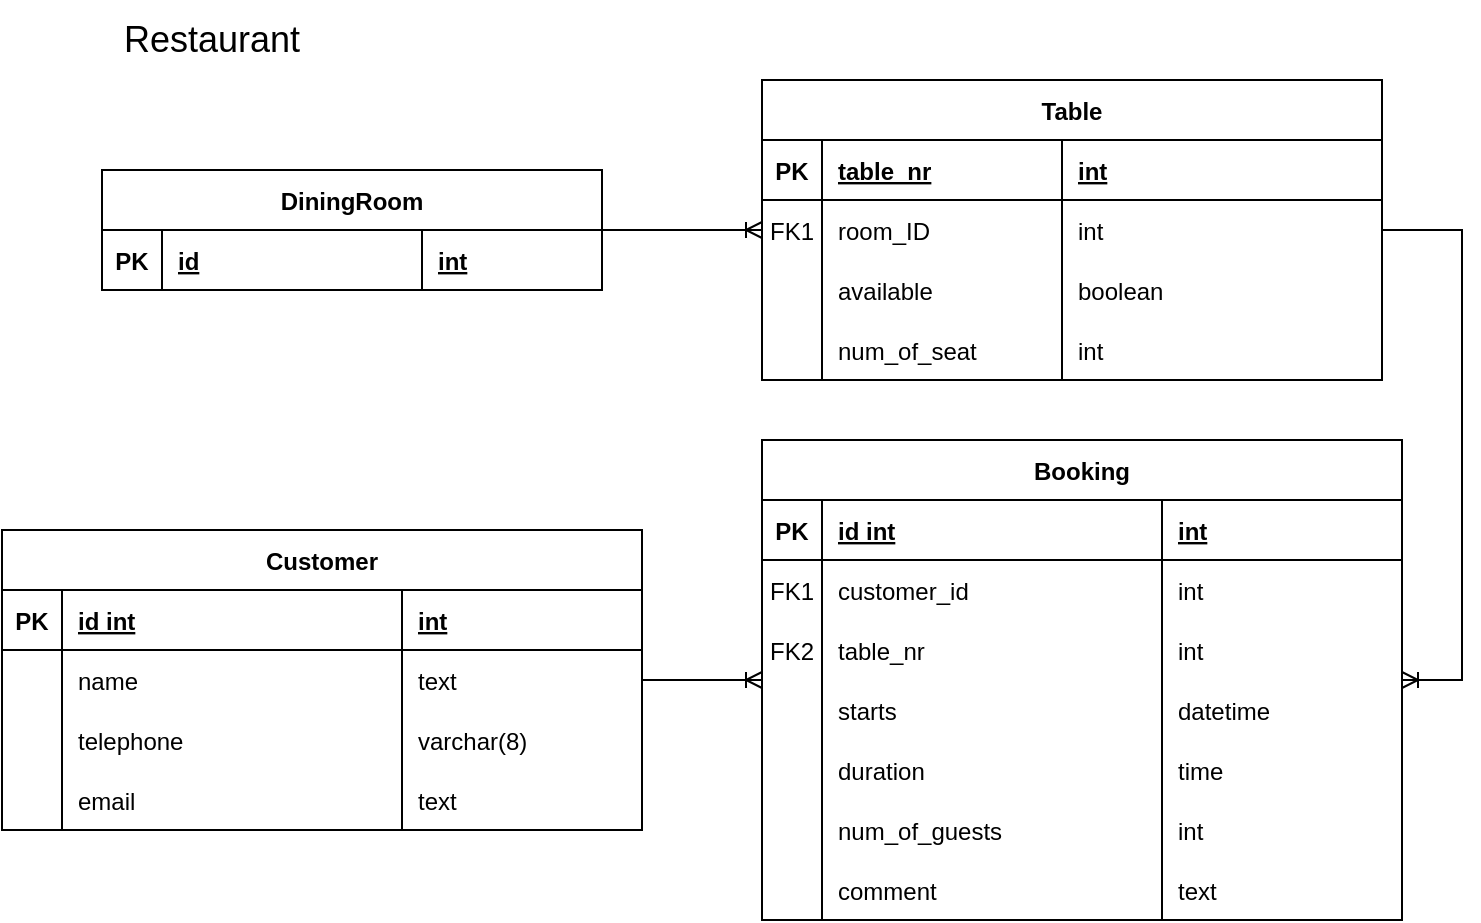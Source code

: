 <mxfile version="23.0.2" type="github">
  <diagram id="R2lEEEUBdFMjLlhIrx00" name="Page-1">
    <mxGraphModel dx="1034" dy="446" grid="1" gridSize="10" guides="1" tooltips="1" connect="1" arrows="1" fold="1" page="1" pageScale="1" pageWidth="850" pageHeight="1100" math="0" shadow="0" extFonts="Permanent Marker^https://fonts.googleapis.com/css?family=Permanent+Marker">
      <root>
        <mxCell id="0" />
        <mxCell id="1" parent="0" />
        <mxCell id="bKWBPg2gijmFO8xK1Out-1" value="Table" style="shape=table;startSize=30;container=1;collapsible=1;childLayout=tableLayout;fixedRows=1;rowLines=0;fontStyle=1;align=center;resizeLast=1;" vertex="1" parent="1">
          <mxGeometry x="390" y="60" width="310" height="150" as="geometry" />
        </mxCell>
        <mxCell id="bKWBPg2gijmFO8xK1Out-2" value="" style="shape=partialRectangle;collapsible=0;dropTarget=0;pointerEvents=0;fillColor=none;points=[[0,0.5],[1,0.5]];portConstraint=eastwest;top=0;left=0;right=0;bottom=1;" vertex="1" parent="bKWBPg2gijmFO8xK1Out-1">
          <mxGeometry y="30" width="310" height="30" as="geometry" />
        </mxCell>
        <mxCell id="bKWBPg2gijmFO8xK1Out-3" value="PK" style="shape=partialRectangle;overflow=hidden;connectable=0;fillColor=none;top=0;left=0;bottom=0;right=0;fontStyle=1;" vertex="1" parent="bKWBPg2gijmFO8xK1Out-2">
          <mxGeometry width="30" height="30" as="geometry">
            <mxRectangle width="30" height="30" as="alternateBounds" />
          </mxGeometry>
        </mxCell>
        <mxCell id="bKWBPg2gijmFO8xK1Out-4" value="table_nr" style="shape=partialRectangle;overflow=hidden;connectable=0;fillColor=none;top=0;left=0;bottom=0;right=0;align=left;spacingLeft=6;fontStyle=5;" vertex="1" parent="bKWBPg2gijmFO8xK1Out-2">
          <mxGeometry x="30" width="120" height="30" as="geometry">
            <mxRectangle width="120" height="30" as="alternateBounds" />
          </mxGeometry>
        </mxCell>
        <mxCell id="bKWBPg2gijmFO8xK1Out-5" value="int" style="shape=partialRectangle;overflow=hidden;connectable=0;fillColor=none;top=0;left=0;bottom=0;right=0;align=left;spacingLeft=6;fontStyle=5;" vertex="1" parent="bKWBPg2gijmFO8xK1Out-2">
          <mxGeometry x="150" width="160" height="30" as="geometry">
            <mxRectangle width="160" height="30" as="alternateBounds" />
          </mxGeometry>
        </mxCell>
        <mxCell id="bKWBPg2gijmFO8xK1Out-6" style="shape=partialRectangle;collapsible=0;dropTarget=0;pointerEvents=0;fillColor=none;points=[[0,0.5],[1,0.5]];portConstraint=eastwest;top=0;left=0;right=0;bottom=0;" vertex="1" parent="bKWBPg2gijmFO8xK1Out-1">
          <mxGeometry y="60" width="310" height="30" as="geometry" />
        </mxCell>
        <mxCell id="bKWBPg2gijmFO8xK1Out-7" value="FK1" style="shape=partialRectangle;overflow=hidden;connectable=0;fillColor=none;top=0;left=0;bottom=0;right=0;" vertex="1" parent="bKWBPg2gijmFO8xK1Out-6">
          <mxGeometry width="30" height="30" as="geometry">
            <mxRectangle width="30" height="30" as="alternateBounds" />
          </mxGeometry>
        </mxCell>
        <mxCell id="bKWBPg2gijmFO8xK1Out-8" value="room_ID" style="shape=partialRectangle;overflow=hidden;connectable=0;fillColor=none;top=0;left=0;bottom=0;right=0;align=left;spacingLeft=6;" vertex="1" parent="bKWBPg2gijmFO8xK1Out-6">
          <mxGeometry x="30" width="120" height="30" as="geometry">
            <mxRectangle width="120" height="30" as="alternateBounds" />
          </mxGeometry>
        </mxCell>
        <mxCell id="bKWBPg2gijmFO8xK1Out-9" value="int" style="shape=partialRectangle;overflow=hidden;connectable=0;fillColor=none;top=0;left=0;bottom=0;right=0;align=left;spacingLeft=6;" vertex="1" parent="bKWBPg2gijmFO8xK1Out-6">
          <mxGeometry x="150" width="160" height="30" as="geometry">
            <mxRectangle width="160" height="30" as="alternateBounds" />
          </mxGeometry>
        </mxCell>
        <mxCell id="bKWBPg2gijmFO8xK1Out-10" value="" style="shape=partialRectangle;collapsible=0;dropTarget=0;pointerEvents=0;fillColor=none;points=[[0,0.5],[1,0.5]];portConstraint=eastwest;top=0;left=0;right=0;bottom=0;" vertex="1" parent="bKWBPg2gijmFO8xK1Out-1">
          <mxGeometry y="90" width="310" height="30" as="geometry" />
        </mxCell>
        <mxCell id="bKWBPg2gijmFO8xK1Out-11" value="" style="shape=partialRectangle;overflow=hidden;connectable=0;fillColor=none;top=0;left=0;bottom=0;right=0;" vertex="1" parent="bKWBPg2gijmFO8xK1Out-10">
          <mxGeometry width="30" height="30" as="geometry">
            <mxRectangle width="30" height="30" as="alternateBounds" />
          </mxGeometry>
        </mxCell>
        <mxCell id="bKWBPg2gijmFO8xK1Out-12" value="available" style="shape=partialRectangle;overflow=hidden;connectable=0;fillColor=none;top=0;left=0;bottom=0;right=0;align=left;spacingLeft=6;" vertex="1" parent="bKWBPg2gijmFO8xK1Out-10">
          <mxGeometry x="30" width="120" height="30" as="geometry">
            <mxRectangle width="120" height="30" as="alternateBounds" />
          </mxGeometry>
        </mxCell>
        <mxCell id="bKWBPg2gijmFO8xK1Out-13" value="boolean" style="shape=partialRectangle;overflow=hidden;connectable=0;fillColor=none;top=0;left=0;bottom=0;right=0;align=left;spacingLeft=6;" vertex="1" parent="bKWBPg2gijmFO8xK1Out-10">
          <mxGeometry x="150" width="160" height="30" as="geometry">
            <mxRectangle width="160" height="30" as="alternateBounds" />
          </mxGeometry>
        </mxCell>
        <mxCell id="bKWBPg2gijmFO8xK1Out-14" style="shape=partialRectangle;collapsible=0;dropTarget=0;pointerEvents=0;fillColor=none;points=[[0,0.5],[1,0.5]];portConstraint=eastwest;top=0;left=0;right=0;bottom=0;" vertex="1" parent="bKWBPg2gijmFO8xK1Out-1">
          <mxGeometry y="120" width="310" height="30" as="geometry" />
        </mxCell>
        <mxCell id="bKWBPg2gijmFO8xK1Out-15" style="shape=partialRectangle;overflow=hidden;connectable=0;fillColor=none;top=0;left=0;bottom=0;right=0;" vertex="1" parent="bKWBPg2gijmFO8xK1Out-14">
          <mxGeometry width="30" height="30" as="geometry">
            <mxRectangle width="30" height="30" as="alternateBounds" />
          </mxGeometry>
        </mxCell>
        <mxCell id="bKWBPg2gijmFO8xK1Out-16" value="num_of_seat" style="shape=partialRectangle;overflow=hidden;connectable=0;fillColor=none;top=0;left=0;bottom=0;right=0;align=left;spacingLeft=6;" vertex="1" parent="bKWBPg2gijmFO8xK1Out-14">
          <mxGeometry x="30" width="120" height="30" as="geometry">
            <mxRectangle width="120" height="30" as="alternateBounds" />
          </mxGeometry>
        </mxCell>
        <mxCell id="bKWBPg2gijmFO8xK1Out-17" value="int" style="shape=partialRectangle;overflow=hidden;connectable=0;fillColor=none;top=0;left=0;bottom=0;right=0;align=left;spacingLeft=6;" vertex="1" parent="bKWBPg2gijmFO8xK1Out-14">
          <mxGeometry x="150" width="160" height="30" as="geometry">
            <mxRectangle width="160" height="30" as="alternateBounds" />
          </mxGeometry>
        </mxCell>
        <mxCell id="bKWBPg2gijmFO8xK1Out-18" value="Booking" style="shape=table;startSize=30;container=1;collapsible=1;childLayout=tableLayout;fixedRows=1;rowLines=0;fontStyle=1;align=center;resizeLast=1;" vertex="1" parent="1">
          <mxGeometry x="390" y="240" width="320" height="240" as="geometry" />
        </mxCell>
        <mxCell id="bKWBPg2gijmFO8xK1Out-19" value="" style="shape=partialRectangle;collapsible=0;dropTarget=0;pointerEvents=0;fillColor=none;points=[[0,0.5],[1,0.5]];portConstraint=eastwest;top=0;left=0;right=0;bottom=1;" vertex="1" parent="bKWBPg2gijmFO8xK1Out-18">
          <mxGeometry y="30" width="320" height="30" as="geometry" />
        </mxCell>
        <mxCell id="bKWBPg2gijmFO8xK1Out-20" value="PK" style="shape=partialRectangle;overflow=hidden;connectable=0;fillColor=none;top=0;left=0;bottom=0;right=0;fontStyle=1;" vertex="1" parent="bKWBPg2gijmFO8xK1Out-19">
          <mxGeometry width="30" height="30" as="geometry">
            <mxRectangle width="30" height="30" as="alternateBounds" />
          </mxGeometry>
        </mxCell>
        <mxCell id="bKWBPg2gijmFO8xK1Out-21" value="id int" style="shape=partialRectangle;overflow=hidden;connectable=0;fillColor=none;top=0;left=0;bottom=0;right=0;align=left;spacingLeft=6;fontStyle=5;" vertex="1" parent="bKWBPg2gijmFO8xK1Out-19">
          <mxGeometry x="30" width="170" height="30" as="geometry">
            <mxRectangle width="170" height="30" as="alternateBounds" />
          </mxGeometry>
        </mxCell>
        <mxCell id="bKWBPg2gijmFO8xK1Out-22" value="int" style="shape=partialRectangle;overflow=hidden;connectable=0;fillColor=none;top=0;left=0;bottom=0;right=0;align=left;spacingLeft=6;fontStyle=5;" vertex="1" parent="bKWBPg2gijmFO8xK1Out-19">
          <mxGeometry x="200" width="120" height="30" as="geometry">
            <mxRectangle width="120" height="30" as="alternateBounds" />
          </mxGeometry>
        </mxCell>
        <mxCell id="bKWBPg2gijmFO8xK1Out-23" value="" style="shape=partialRectangle;collapsible=0;dropTarget=0;pointerEvents=0;fillColor=none;points=[[0,0.5],[1,0.5]];portConstraint=eastwest;top=0;left=0;right=0;bottom=0;" vertex="1" parent="bKWBPg2gijmFO8xK1Out-18">
          <mxGeometry y="60" width="320" height="30" as="geometry" />
        </mxCell>
        <mxCell id="bKWBPg2gijmFO8xK1Out-24" value="FK1" style="shape=partialRectangle;overflow=hidden;connectable=0;fillColor=none;top=0;left=0;bottom=0;right=0;" vertex="1" parent="bKWBPg2gijmFO8xK1Out-23">
          <mxGeometry width="30" height="30" as="geometry">
            <mxRectangle width="30" height="30" as="alternateBounds" />
          </mxGeometry>
        </mxCell>
        <mxCell id="bKWBPg2gijmFO8xK1Out-25" value="customer_id " style="shape=partialRectangle;overflow=hidden;connectable=0;fillColor=none;top=0;left=0;bottom=0;right=0;align=left;spacingLeft=6;" vertex="1" parent="bKWBPg2gijmFO8xK1Out-23">
          <mxGeometry x="30" width="170" height="30" as="geometry">
            <mxRectangle width="170" height="30" as="alternateBounds" />
          </mxGeometry>
        </mxCell>
        <mxCell id="bKWBPg2gijmFO8xK1Out-26" value="int" style="shape=partialRectangle;overflow=hidden;connectable=0;fillColor=none;top=0;left=0;bottom=0;right=0;align=left;spacingLeft=6;" vertex="1" parent="bKWBPg2gijmFO8xK1Out-23">
          <mxGeometry x="200" width="120" height="30" as="geometry">
            <mxRectangle width="120" height="30" as="alternateBounds" />
          </mxGeometry>
        </mxCell>
        <mxCell id="bKWBPg2gijmFO8xK1Out-27" value="" style="shape=partialRectangle;collapsible=0;dropTarget=0;pointerEvents=0;fillColor=none;points=[[0,0.5],[1,0.5]];portConstraint=eastwest;top=0;left=0;right=0;bottom=0;" vertex="1" parent="bKWBPg2gijmFO8xK1Out-18">
          <mxGeometry y="90" width="320" height="30" as="geometry" />
        </mxCell>
        <mxCell id="bKWBPg2gijmFO8xK1Out-28" value="FK2" style="shape=partialRectangle;overflow=hidden;connectable=0;fillColor=none;top=0;left=0;bottom=0;right=0;" vertex="1" parent="bKWBPg2gijmFO8xK1Out-27">
          <mxGeometry width="30" height="30" as="geometry">
            <mxRectangle width="30" height="30" as="alternateBounds" />
          </mxGeometry>
        </mxCell>
        <mxCell id="bKWBPg2gijmFO8xK1Out-29" value="table_nr " style="shape=partialRectangle;overflow=hidden;connectable=0;fillColor=none;top=0;left=0;bottom=0;right=0;align=left;spacingLeft=6;" vertex="1" parent="bKWBPg2gijmFO8xK1Out-27">
          <mxGeometry x="30" width="170" height="30" as="geometry">
            <mxRectangle width="170" height="30" as="alternateBounds" />
          </mxGeometry>
        </mxCell>
        <mxCell id="bKWBPg2gijmFO8xK1Out-30" value="int" style="shape=partialRectangle;overflow=hidden;connectable=0;fillColor=none;top=0;left=0;bottom=0;right=0;align=left;spacingLeft=6;" vertex="1" parent="bKWBPg2gijmFO8xK1Out-27">
          <mxGeometry x="200" width="120" height="30" as="geometry">
            <mxRectangle width="120" height="30" as="alternateBounds" />
          </mxGeometry>
        </mxCell>
        <mxCell id="bKWBPg2gijmFO8xK1Out-31" style="shape=partialRectangle;collapsible=0;dropTarget=0;pointerEvents=0;fillColor=none;points=[[0,0.5],[1,0.5]];portConstraint=eastwest;top=0;left=0;right=0;bottom=0;" vertex="1" parent="bKWBPg2gijmFO8xK1Out-18">
          <mxGeometry y="120" width="320" height="30" as="geometry" />
        </mxCell>
        <mxCell id="bKWBPg2gijmFO8xK1Out-32" style="shape=partialRectangle;overflow=hidden;connectable=0;fillColor=none;top=0;left=0;bottom=0;right=0;" vertex="1" parent="bKWBPg2gijmFO8xK1Out-31">
          <mxGeometry width="30" height="30" as="geometry">
            <mxRectangle width="30" height="30" as="alternateBounds" />
          </mxGeometry>
        </mxCell>
        <mxCell id="bKWBPg2gijmFO8xK1Out-33" value="starts" style="shape=partialRectangle;overflow=hidden;connectable=0;fillColor=none;top=0;left=0;bottom=0;right=0;align=left;spacingLeft=6;" vertex="1" parent="bKWBPg2gijmFO8xK1Out-31">
          <mxGeometry x="30" width="170" height="30" as="geometry">
            <mxRectangle width="170" height="30" as="alternateBounds" />
          </mxGeometry>
        </mxCell>
        <mxCell id="bKWBPg2gijmFO8xK1Out-34" value="datetime" style="shape=partialRectangle;overflow=hidden;connectable=0;fillColor=none;top=0;left=0;bottom=0;right=0;align=left;spacingLeft=6;" vertex="1" parent="bKWBPg2gijmFO8xK1Out-31">
          <mxGeometry x="200" width="120" height="30" as="geometry">
            <mxRectangle width="120" height="30" as="alternateBounds" />
          </mxGeometry>
        </mxCell>
        <mxCell id="bKWBPg2gijmFO8xK1Out-35" style="shape=partialRectangle;collapsible=0;dropTarget=0;pointerEvents=0;fillColor=none;points=[[0,0.5],[1,0.5]];portConstraint=eastwest;top=0;left=0;right=0;bottom=0;" vertex="1" parent="bKWBPg2gijmFO8xK1Out-18">
          <mxGeometry y="150" width="320" height="30" as="geometry" />
        </mxCell>
        <mxCell id="bKWBPg2gijmFO8xK1Out-36" style="shape=partialRectangle;overflow=hidden;connectable=0;fillColor=none;top=0;left=0;bottom=0;right=0;" vertex="1" parent="bKWBPg2gijmFO8xK1Out-35">
          <mxGeometry width="30" height="30" as="geometry">
            <mxRectangle width="30" height="30" as="alternateBounds" />
          </mxGeometry>
        </mxCell>
        <mxCell id="bKWBPg2gijmFO8xK1Out-37" value="duration" style="shape=partialRectangle;overflow=hidden;connectable=0;fillColor=none;top=0;left=0;bottom=0;right=0;align=left;spacingLeft=6;" vertex="1" parent="bKWBPg2gijmFO8xK1Out-35">
          <mxGeometry x="30" width="170" height="30" as="geometry">
            <mxRectangle width="170" height="30" as="alternateBounds" />
          </mxGeometry>
        </mxCell>
        <mxCell id="bKWBPg2gijmFO8xK1Out-38" value="time" style="shape=partialRectangle;overflow=hidden;connectable=0;fillColor=none;top=0;left=0;bottom=0;right=0;align=left;spacingLeft=6;" vertex="1" parent="bKWBPg2gijmFO8xK1Out-35">
          <mxGeometry x="200" width="120" height="30" as="geometry">
            <mxRectangle width="120" height="30" as="alternateBounds" />
          </mxGeometry>
        </mxCell>
        <mxCell id="bKWBPg2gijmFO8xK1Out-39" style="shape=partialRectangle;collapsible=0;dropTarget=0;pointerEvents=0;fillColor=none;points=[[0,0.5],[1,0.5]];portConstraint=eastwest;top=0;left=0;right=0;bottom=0;" vertex="1" parent="bKWBPg2gijmFO8xK1Out-18">
          <mxGeometry y="180" width="320" height="30" as="geometry" />
        </mxCell>
        <mxCell id="bKWBPg2gijmFO8xK1Out-40" style="shape=partialRectangle;overflow=hidden;connectable=0;fillColor=none;top=0;left=0;bottom=0;right=0;" vertex="1" parent="bKWBPg2gijmFO8xK1Out-39">
          <mxGeometry width="30" height="30" as="geometry">
            <mxRectangle width="30" height="30" as="alternateBounds" />
          </mxGeometry>
        </mxCell>
        <mxCell id="bKWBPg2gijmFO8xK1Out-41" value="num_of_guests" style="shape=partialRectangle;overflow=hidden;connectable=0;fillColor=none;top=0;left=0;bottom=0;right=0;align=left;spacingLeft=6;" vertex="1" parent="bKWBPg2gijmFO8xK1Out-39">
          <mxGeometry x="30" width="170" height="30" as="geometry">
            <mxRectangle width="170" height="30" as="alternateBounds" />
          </mxGeometry>
        </mxCell>
        <mxCell id="bKWBPg2gijmFO8xK1Out-42" value="int" style="shape=partialRectangle;overflow=hidden;connectable=0;fillColor=none;top=0;left=0;bottom=0;right=0;align=left;spacingLeft=6;" vertex="1" parent="bKWBPg2gijmFO8xK1Out-39">
          <mxGeometry x="200" width="120" height="30" as="geometry">
            <mxRectangle width="120" height="30" as="alternateBounds" />
          </mxGeometry>
        </mxCell>
        <mxCell id="bKWBPg2gijmFO8xK1Out-43" style="shape=partialRectangle;collapsible=0;dropTarget=0;pointerEvents=0;fillColor=none;points=[[0,0.5],[1,0.5]];portConstraint=eastwest;top=0;left=0;right=0;bottom=0;" vertex="1" parent="bKWBPg2gijmFO8xK1Out-18">
          <mxGeometry y="210" width="320" height="30" as="geometry" />
        </mxCell>
        <mxCell id="bKWBPg2gijmFO8xK1Out-44" style="shape=partialRectangle;overflow=hidden;connectable=0;fillColor=none;top=0;left=0;bottom=0;right=0;" vertex="1" parent="bKWBPg2gijmFO8xK1Out-43">
          <mxGeometry width="30" height="30" as="geometry">
            <mxRectangle width="30" height="30" as="alternateBounds" />
          </mxGeometry>
        </mxCell>
        <mxCell id="bKWBPg2gijmFO8xK1Out-45" value="comment" style="shape=partialRectangle;overflow=hidden;connectable=0;fillColor=none;top=0;left=0;bottom=0;right=0;align=left;spacingLeft=6;" vertex="1" parent="bKWBPg2gijmFO8xK1Out-43">
          <mxGeometry x="30" width="170" height="30" as="geometry">
            <mxRectangle width="170" height="30" as="alternateBounds" />
          </mxGeometry>
        </mxCell>
        <mxCell id="bKWBPg2gijmFO8xK1Out-46" value="text" style="shape=partialRectangle;overflow=hidden;connectable=0;fillColor=none;top=0;left=0;bottom=0;right=0;align=left;spacingLeft=6;" vertex="1" parent="bKWBPg2gijmFO8xK1Out-43">
          <mxGeometry x="200" width="120" height="30" as="geometry">
            <mxRectangle width="120" height="30" as="alternateBounds" />
          </mxGeometry>
        </mxCell>
        <mxCell id="bKWBPg2gijmFO8xK1Out-47" value="DiningRoom" style="shape=table;startSize=30;container=1;collapsible=1;childLayout=tableLayout;fixedRows=1;rowLines=0;fontStyle=1;align=center;resizeLast=1;" vertex="1" parent="1">
          <mxGeometry x="60" y="105" width="250" height="60" as="geometry" />
        </mxCell>
        <mxCell id="bKWBPg2gijmFO8xK1Out-48" value="" style="shape=partialRectangle;collapsible=0;dropTarget=0;pointerEvents=0;fillColor=none;points=[[0,0.5],[1,0.5]];portConstraint=eastwest;top=0;left=0;right=0;bottom=1;" vertex="1" parent="bKWBPg2gijmFO8xK1Out-47">
          <mxGeometry y="30" width="250" height="30" as="geometry" />
        </mxCell>
        <mxCell id="bKWBPg2gijmFO8xK1Out-49" value="PK" style="shape=partialRectangle;overflow=hidden;connectable=0;fillColor=none;top=0;left=0;bottom=0;right=0;fontStyle=1;" vertex="1" parent="bKWBPg2gijmFO8xK1Out-48">
          <mxGeometry width="30" height="30" as="geometry">
            <mxRectangle width="30" height="30" as="alternateBounds" />
          </mxGeometry>
        </mxCell>
        <mxCell id="bKWBPg2gijmFO8xK1Out-50" value="id" style="shape=partialRectangle;overflow=hidden;connectable=0;fillColor=none;top=0;left=0;bottom=0;right=0;align=left;spacingLeft=6;fontStyle=5;" vertex="1" parent="bKWBPg2gijmFO8xK1Out-48">
          <mxGeometry x="30" width="130" height="30" as="geometry">
            <mxRectangle width="130" height="30" as="alternateBounds" />
          </mxGeometry>
        </mxCell>
        <mxCell id="bKWBPg2gijmFO8xK1Out-51" value="int" style="shape=partialRectangle;overflow=hidden;connectable=0;fillColor=none;top=0;left=0;bottom=0;right=0;align=left;spacingLeft=6;fontStyle=5;" vertex="1" parent="bKWBPg2gijmFO8xK1Out-48">
          <mxGeometry x="160" width="90" height="30" as="geometry">
            <mxRectangle width="90" height="30" as="alternateBounds" />
          </mxGeometry>
        </mxCell>
        <mxCell id="bKWBPg2gijmFO8xK1Out-52" value="&lt;font style=&quot;font-size: 18px;&quot;&gt;Restaurant&lt;/font&gt;" style="text;html=1;strokeColor=none;fillColor=none;align=center;verticalAlign=middle;whiteSpace=wrap;rounded=0;" vertex="1" parent="1">
          <mxGeometry x="40" y="20" width="150" height="40" as="geometry" />
        </mxCell>
        <mxCell id="bKWBPg2gijmFO8xK1Out-53" value="" style="edgeStyle=entityRelationEdgeStyle;fontSize=12;html=1;endArrow=ERoneToMany;rounded=0;" edge="1" parent="1" source="bKWBPg2gijmFO8xK1Out-47" target="bKWBPg2gijmFO8xK1Out-1">
          <mxGeometry width="100" height="100" relative="1" as="geometry">
            <mxPoint x="80" y="310" as="sourcePoint" />
            <mxPoint x="180" y="210" as="targetPoint" />
          </mxGeometry>
        </mxCell>
        <mxCell id="bKWBPg2gijmFO8xK1Out-54" value="" style="edgeStyle=entityRelationEdgeStyle;fontSize=12;html=1;endArrow=ERoneToMany;rounded=0;" edge="1" parent="1" source="bKWBPg2gijmFO8xK1Out-1" target="bKWBPg2gijmFO8xK1Out-18">
          <mxGeometry width="100" height="100" relative="1" as="geometry">
            <mxPoint x="340" y="310" as="sourcePoint" />
            <mxPoint x="440" y="210" as="targetPoint" />
          </mxGeometry>
        </mxCell>
        <mxCell id="bKWBPg2gijmFO8xK1Out-55" value="Customer" style="shape=table;startSize=30;container=1;collapsible=1;childLayout=tableLayout;fixedRows=1;rowLines=0;fontStyle=1;align=center;resizeLast=1;" vertex="1" parent="1">
          <mxGeometry x="10" y="285" width="320" height="150" as="geometry" />
        </mxCell>
        <mxCell id="bKWBPg2gijmFO8xK1Out-56" value="" style="shape=partialRectangle;collapsible=0;dropTarget=0;pointerEvents=0;fillColor=none;points=[[0,0.5],[1,0.5]];portConstraint=eastwest;top=0;left=0;right=0;bottom=1;" vertex="1" parent="bKWBPg2gijmFO8xK1Out-55">
          <mxGeometry y="30" width="320" height="30" as="geometry" />
        </mxCell>
        <mxCell id="bKWBPg2gijmFO8xK1Out-57" value="PK" style="shape=partialRectangle;overflow=hidden;connectable=0;fillColor=none;top=0;left=0;bottom=0;right=0;fontStyle=1;" vertex="1" parent="bKWBPg2gijmFO8xK1Out-56">
          <mxGeometry width="30" height="30" as="geometry">
            <mxRectangle width="30" height="30" as="alternateBounds" />
          </mxGeometry>
        </mxCell>
        <mxCell id="bKWBPg2gijmFO8xK1Out-58" value="id int" style="shape=partialRectangle;overflow=hidden;connectable=0;fillColor=none;top=0;left=0;bottom=0;right=0;align=left;spacingLeft=6;fontStyle=5;" vertex="1" parent="bKWBPg2gijmFO8xK1Out-56">
          <mxGeometry x="30" width="170" height="30" as="geometry">
            <mxRectangle width="170" height="30" as="alternateBounds" />
          </mxGeometry>
        </mxCell>
        <mxCell id="bKWBPg2gijmFO8xK1Out-59" value="int" style="shape=partialRectangle;overflow=hidden;connectable=0;fillColor=none;top=0;left=0;bottom=0;right=0;align=left;spacingLeft=6;fontStyle=5;" vertex="1" parent="bKWBPg2gijmFO8xK1Out-56">
          <mxGeometry x="200" width="120" height="30" as="geometry">
            <mxRectangle width="120" height="30" as="alternateBounds" />
          </mxGeometry>
        </mxCell>
        <mxCell id="bKWBPg2gijmFO8xK1Out-60" value="" style="shape=partialRectangle;collapsible=0;dropTarget=0;pointerEvents=0;fillColor=none;points=[[0,0.5],[1,0.5]];portConstraint=eastwest;top=0;left=0;right=0;bottom=0;" vertex="1" parent="bKWBPg2gijmFO8xK1Out-55">
          <mxGeometry y="60" width="320" height="30" as="geometry" />
        </mxCell>
        <mxCell id="bKWBPg2gijmFO8xK1Out-61" value="" style="shape=partialRectangle;overflow=hidden;connectable=0;fillColor=none;top=0;left=0;bottom=0;right=0;" vertex="1" parent="bKWBPg2gijmFO8xK1Out-60">
          <mxGeometry width="30" height="30" as="geometry">
            <mxRectangle width="30" height="30" as="alternateBounds" />
          </mxGeometry>
        </mxCell>
        <mxCell id="bKWBPg2gijmFO8xK1Out-62" value="name" style="shape=partialRectangle;overflow=hidden;connectable=0;fillColor=none;top=0;left=0;bottom=0;right=0;align=left;spacingLeft=6;" vertex="1" parent="bKWBPg2gijmFO8xK1Out-60">
          <mxGeometry x="30" width="170" height="30" as="geometry">
            <mxRectangle width="170" height="30" as="alternateBounds" />
          </mxGeometry>
        </mxCell>
        <mxCell id="bKWBPg2gijmFO8xK1Out-63" value="text" style="shape=partialRectangle;overflow=hidden;connectable=0;fillColor=none;top=0;left=0;bottom=0;right=0;align=left;spacingLeft=6;" vertex="1" parent="bKWBPg2gijmFO8xK1Out-60">
          <mxGeometry x="200" width="120" height="30" as="geometry">
            <mxRectangle width="120" height="30" as="alternateBounds" />
          </mxGeometry>
        </mxCell>
        <mxCell id="bKWBPg2gijmFO8xK1Out-64" value="" style="shape=partialRectangle;collapsible=0;dropTarget=0;pointerEvents=0;fillColor=none;points=[[0,0.5],[1,0.5]];portConstraint=eastwest;top=0;left=0;right=0;bottom=0;" vertex="1" parent="bKWBPg2gijmFO8xK1Out-55">
          <mxGeometry y="90" width="320" height="30" as="geometry" />
        </mxCell>
        <mxCell id="bKWBPg2gijmFO8xK1Out-65" value="" style="shape=partialRectangle;overflow=hidden;connectable=0;fillColor=none;top=0;left=0;bottom=0;right=0;" vertex="1" parent="bKWBPg2gijmFO8xK1Out-64">
          <mxGeometry width="30" height="30" as="geometry">
            <mxRectangle width="30" height="30" as="alternateBounds" />
          </mxGeometry>
        </mxCell>
        <mxCell id="bKWBPg2gijmFO8xK1Out-66" value="telephone" style="shape=partialRectangle;overflow=hidden;connectable=0;fillColor=none;top=0;left=0;bottom=0;right=0;align=left;spacingLeft=6;" vertex="1" parent="bKWBPg2gijmFO8xK1Out-64">
          <mxGeometry x="30" width="170" height="30" as="geometry">
            <mxRectangle width="170" height="30" as="alternateBounds" />
          </mxGeometry>
        </mxCell>
        <mxCell id="bKWBPg2gijmFO8xK1Out-67" value="varchar(8)" style="shape=partialRectangle;overflow=hidden;connectable=0;fillColor=none;top=0;left=0;bottom=0;right=0;align=left;spacingLeft=6;" vertex="1" parent="bKWBPg2gijmFO8xK1Out-64">
          <mxGeometry x="200" width="120" height="30" as="geometry">
            <mxRectangle width="120" height="30" as="alternateBounds" />
          </mxGeometry>
        </mxCell>
        <mxCell id="bKWBPg2gijmFO8xK1Out-68" style="shape=partialRectangle;collapsible=0;dropTarget=0;pointerEvents=0;fillColor=none;points=[[0,0.5],[1,0.5]];portConstraint=eastwest;top=0;left=0;right=0;bottom=0;" vertex="1" parent="bKWBPg2gijmFO8xK1Out-55">
          <mxGeometry y="120" width="320" height="30" as="geometry" />
        </mxCell>
        <mxCell id="bKWBPg2gijmFO8xK1Out-69" style="shape=partialRectangle;overflow=hidden;connectable=0;fillColor=none;top=0;left=0;bottom=0;right=0;" vertex="1" parent="bKWBPg2gijmFO8xK1Out-68">
          <mxGeometry width="30" height="30" as="geometry">
            <mxRectangle width="30" height="30" as="alternateBounds" />
          </mxGeometry>
        </mxCell>
        <mxCell id="bKWBPg2gijmFO8xK1Out-70" value="email" style="shape=partialRectangle;overflow=hidden;connectable=0;fillColor=none;top=0;left=0;bottom=0;right=0;align=left;spacingLeft=6;" vertex="1" parent="bKWBPg2gijmFO8xK1Out-68">
          <mxGeometry x="30" width="170" height="30" as="geometry">
            <mxRectangle width="170" height="30" as="alternateBounds" />
          </mxGeometry>
        </mxCell>
        <mxCell id="bKWBPg2gijmFO8xK1Out-71" value="text" style="shape=partialRectangle;overflow=hidden;connectable=0;fillColor=none;top=0;left=0;bottom=0;right=0;align=left;spacingLeft=6;" vertex="1" parent="bKWBPg2gijmFO8xK1Out-68">
          <mxGeometry x="200" width="120" height="30" as="geometry">
            <mxRectangle width="120" height="30" as="alternateBounds" />
          </mxGeometry>
        </mxCell>
        <mxCell id="bKWBPg2gijmFO8xK1Out-72" value="" style="edgeStyle=entityRelationEdgeStyle;fontSize=12;html=1;endArrow=ERoneToMany;rounded=0;" edge="1" parent="1" source="bKWBPg2gijmFO8xK1Out-55" target="bKWBPg2gijmFO8xK1Out-18">
          <mxGeometry width="100" height="100" relative="1" as="geometry">
            <mxPoint x="130" y="290" as="sourcePoint" />
            <mxPoint x="230" y="190" as="targetPoint" />
          </mxGeometry>
        </mxCell>
      </root>
    </mxGraphModel>
  </diagram>
</mxfile>
